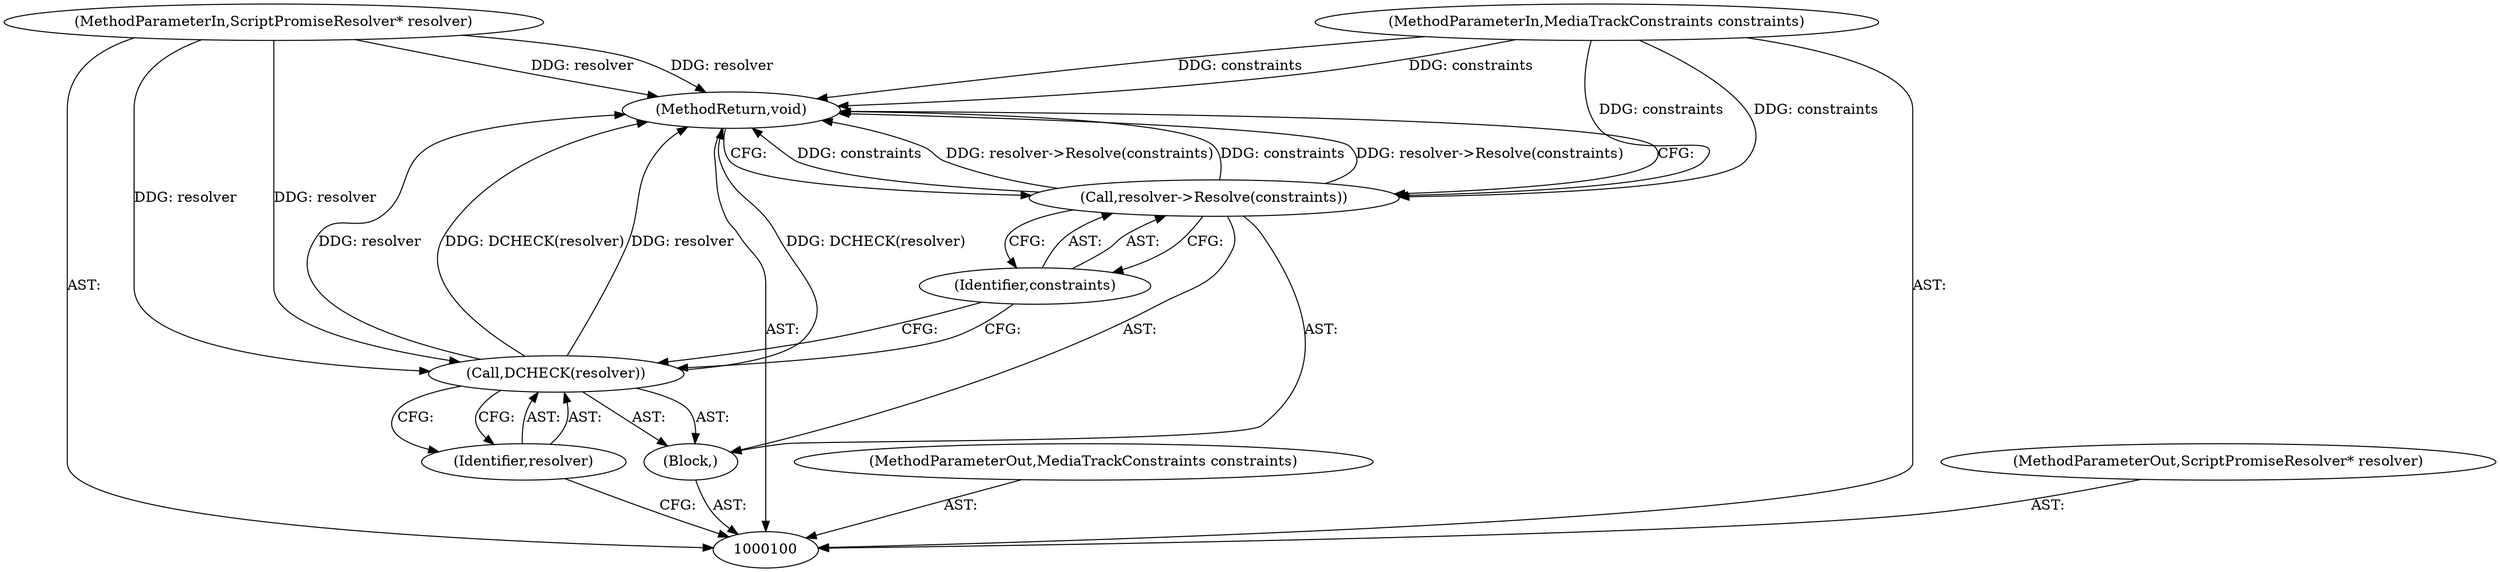 digraph "1_Chrome_84ca1ee18bbc32f3cb035d071e8271e064dfd4d7" {
"1000108" [label="(MethodReturn,void)"];
"1000101" [label="(MethodParameterIn,MediaTrackConstraints constraints)"];
"1000121" [label="(MethodParameterOut,MediaTrackConstraints constraints)"];
"1000103" [label="(Block,)"];
"1000102" [label="(MethodParameterIn,ScriptPromiseResolver* resolver)"];
"1000122" [label="(MethodParameterOut,ScriptPromiseResolver* resolver)"];
"1000105" [label="(Identifier,resolver)"];
"1000104" [label="(Call,DCHECK(resolver))"];
"1000107" [label="(Identifier,constraints)"];
"1000106" [label="(Call,resolver->Resolve(constraints))"];
"1000108" -> "1000100"  [label="AST: "];
"1000108" -> "1000106"  [label="CFG: "];
"1000106" -> "1000108"  [label="DDG: constraints"];
"1000106" -> "1000108"  [label="DDG: resolver->Resolve(constraints)"];
"1000104" -> "1000108"  [label="DDG: DCHECK(resolver)"];
"1000104" -> "1000108"  [label="DDG: resolver"];
"1000102" -> "1000108"  [label="DDG: resolver"];
"1000101" -> "1000108"  [label="DDG: constraints"];
"1000101" -> "1000100"  [label="AST: "];
"1000101" -> "1000108"  [label="DDG: constraints"];
"1000101" -> "1000106"  [label="DDG: constraints"];
"1000121" -> "1000100"  [label="AST: "];
"1000103" -> "1000100"  [label="AST: "];
"1000104" -> "1000103"  [label="AST: "];
"1000106" -> "1000103"  [label="AST: "];
"1000102" -> "1000100"  [label="AST: "];
"1000102" -> "1000108"  [label="DDG: resolver"];
"1000102" -> "1000104"  [label="DDG: resolver"];
"1000122" -> "1000100"  [label="AST: "];
"1000105" -> "1000104"  [label="AST: "];
"1000105" -> "1000100"  [label="CFG: "];
"1000104" -> "1000105"  [label="CFG: "];
"1000104" -> "1000103"  [label="AST: "];
"1000104" -> "1000105"  [label="CFG: "];
"1000105" -> "1000104"  [label="AST: "];
"1000107" -> "1000104"  [label="CFG: "];
"1000104" -> "1000108"  [label="DDG: DCHECK(resolver)"];
"1000104" -> "1000108"  [label="DDG: resolver"];
"1000102" -> "1000104"  [label="DDG: resolver"];
"1000107" -> "1000106"  [label="AST: "];
"1000107" -> "1000104"  [label="CFG: "];
"1000106" -> "1000107"  [label="CFG: "];
"1000106" -> "1000103"  [label="AST: "];
"1000106" -> "1000107"  [label="CFG: "];
"1000107" -> "1000106"  [label="AST: "];
"1000108" -> "1000106"  [label="CFG: "];
"1000106" -> "1000108"  [label="DDG: constraints"];
"1000106" -> "1000108"  [label="DDG: resolver->Resolve(constraints)"];
"1000101" -> "1000106"  [label="DDG: constraints"];
}

